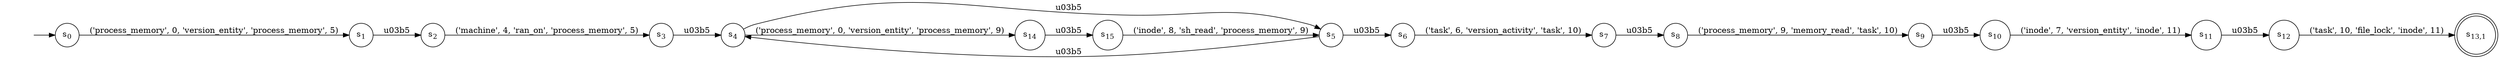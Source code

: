digraph NFA {
    rankdir = LR;
    I [style = invis];
    I -> S0;
    S0 [label = <s<sub>0</sub>>, shape = circle];
    S1 [label = <s<sub>1</sub>>, shape = circle];
    S2 [label = <s<sub>2</sub>>, shape = circle];
    S3 [label = <s<sub>3</sub>>, shape = circle];
    S4 [label = <s<sub>4</sub>>, shape = circle];
    S5 [label = <s<sub>5</sub>>, shape = circle];
    S5 -> S4 [label = "\u03b5"];
    S6 [label = <s<sub>6</sub>>, shape = circle];
    S7 [label = <s<sub>7</sub>>, shape = circle];
    S8 [label = <s<sub>8</sub>>, shape = circle];
    S9 [label = <s<sub>9</sub>>, shape = circle];
    S10 [label = <s<sub>10</sub>>, shape = circle];
    S11 [label = <s<sub>11</sub>>, shape = circle];
    S12 [label = <s<sub>12</sub>>, shape = circle];
    S13 [label = <s<sub>13,1</sub>>, shape = circle, peripheries = 2];
    S12 -> S13 [label = "('task', 10, 'file_lock', 'inode', 11)"];
    S11 -> S12 [label = "\u03b5"];
    S10 -> S11 [label = "('inode', 7, 'version_entity', 'inode', 11)"];
    S9 -> S10 [label = "\u03b5"];
    S8 -> S9 [label = "('process_memory', 9, 'memory_read', 'task', 10)"];
    S7 -> S8 [label = "\u03b5"];
    S6 -> S7 [label = "('task', 6, 'version_activity', 'task', 10)"];
    S5 -> S6 [label = "\u03b5"];
    S4 -> S5 [label = "\u03b5"];
    S14 [label = <s<sub>14</sub>>, shape = circle];
    S15 [label = <s<sub>15</sub>>, shape = circle];
    S15 -> S5 [label = "('inode', 8, 'sh_read', 'process_memory', 9)"];
    S14 -> S15 [label = "\u03b5"];
    S4 -> S14 [label = "('process_memory', 0, 'version_entity', 'process_memory', 9)"];
    S3 -> S4 [label = "\u03b5"];
    S2 -> S3 [label = "('machine', 4, 'ran_on', 'process_memory', 5)"];
    S1 -> S2 [label = "\u03b5"];
    S0 -> S1 [label = "('process_memory', 0, 'version_entity', 'process_memory', 5)"];
}
